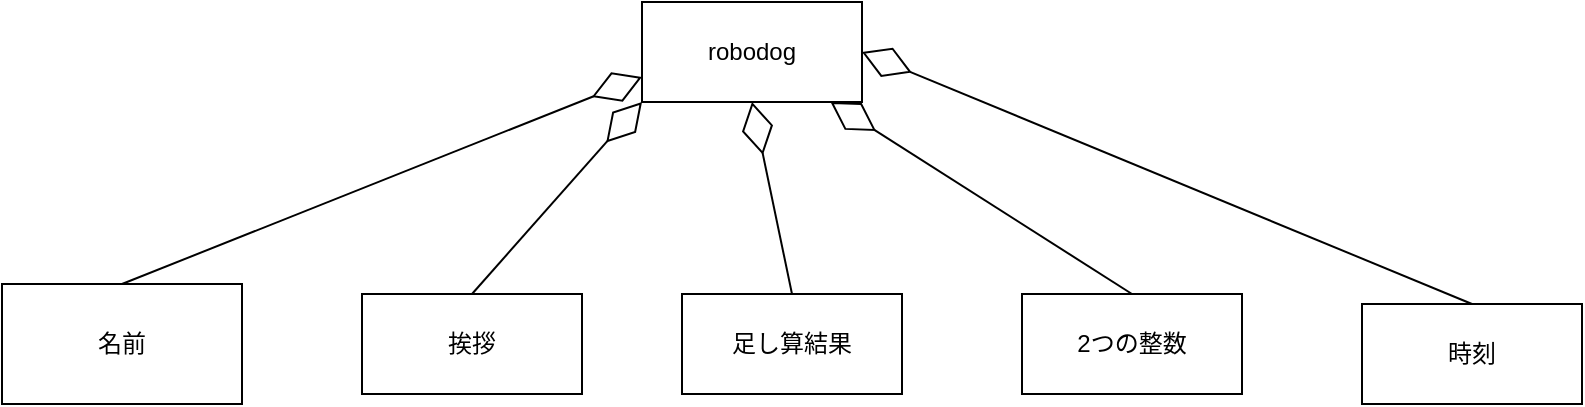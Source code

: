 <mxfile version="28.2.1">
  <diagram name="ページ1" id="Cd133CwD_wAHCtO6-YY5">
    <mxGraphModel dx="565" dy="256" grid="1" gridSize="10" guides="1" tooltips="1" connect="1" arrows="1" fold="1" page="1" pageScale="1" pageWidth="1169" pageHeight="827" math="0" shadow="0">
      <root>
        <mxCell id="0" />
        <mxCell id="1" parent="0" />
        <mxCell id="gb0rAsqHskmrhv_graMS-1" value="名前" style="rounded=0;whiteSpace=wrap;html=1;" vertex="1" parent="1">
          <mxGeometry x="100" y="530" width="120" height="60" as="geometry" />
        </mxCell>
        <mxCell id="gb0rAsqHskmrhv_graMS-7" value="" style="endArrow=diamondThin;endFill=0;endSize=24;html=1;rounded=0;exitX=0.5;exitY=0;exitDx=0;exitDy=0;entryX=0;entryY=0.75;entryDx=0;entryDy=0;" edge="1" parent="1" source="gb0rAsqHskmrhv_graMS-1" target="gb0rAsqHskmrhv_graMS-8">
          <mxGeometry width="160" relative="1" as="geometry">
            <mxPoint x="440" y="240" as="sourcePoint" />
            <mxPoint x="310" y="460" as="targetPoint" />
          </mxGeometry>
        </mxCell>
        <mxCell id="gb0rAsqHskmrhv_graMS-8" value="robodog" style="html=1;whiteSpace=wrap;" vertex="1" parent="1">
          <mxGeometry x="420" y="389" width="110" height="50" as="geometry" />
        </mxCell>
        <mxCell id="gb0rAsqHskmrhv_graMS-9" value="時刻" style="html=1;whiteSpace=wrap;" vertex="1" parent="1">
          <mxGeometry x="780" y="540" width="110" height="50" as="geometry" />
        </mxCell>
        <mxCell id="gb0rAsqHskmrhv_graMS-10" value="足し算結果" style="html=1;whiteSpace=wrap;" vertex="1" parent="1">
          <mxGeometry x="440" y="535" width="110" height="50" as="geometry" />
        </mxCell>
        <mxCell id="gb0rAsqHskmrhv_graMS-11" value="2つの整数" style="html=1;whiteSpace=wrap;" vertex="1" parent="1">
          <mxGeometry x="610" y="535" width="110" height="50" as="geometry" />
        </mxCell>
        <mxCell id="gb0rAsqHskmrhv_graMS-12" value="挨拶" style="html=1;whiteSpace=wrap;" vertex="1" parent="1">
          <mxGeometry x="280" y="535" width="110" height="50" as="geometry" />
        </mxCell>
        <mxCell id="gb0rAsqHskmrhv_graMS-16" value="" style="endArrow=diamondThin;endFill=0;endSize=24;html=1;rounded=0;exitX=0.5;exitY=0;exitDx=0;exitDy=0;entryX=0;entryY=1;entryDx=0;entryDy=0;" edge="1" parent="1" source="gb0rAsqHskmrhv_graMS-12" target="gb0rAsqHskmrhv_graMS-8">
          <mxGeometry width="160" relative="1" as="geometry">
            <mxPoint x="670" y="500" as="sourcePoint" />
            <mxPoint x="830" y="500" as="targetPoint" />
          </mxGeometry>
        </mxCell>
        <mxCell id="gb0rAsqHskmrhv_graMS-17" value="" style="endArrow=diamondThin;endFill=0;endSize=24;html=1;rounded=0;exitX=0.5;exitY=0;exitDx=0;exitDy=0;entryX=0.5;entryY=1;entryDx=0;entryDy=0;" edge="1" parent="1" source="gb0rAsqHskmrhv_graMS-10" target="gb0rAsqHskmrhv_graMS-8">
          <mxGeometry width="160" relative="1" as="geometry">
            <mxPoint x="470" y="500" as="sourcePoint" />
            <mxPoint x="630" y="500" as="targetPoint" />
          </mxGeometry>
        </mxCell>
        <mxCell id="gb0rAsqHskmrhv_graMS-18" value="" style="endArrow=diamondThin;endFill=0;endSize=24;html=1;rounded=0;exitX=0.5;exitY=0;exitDx=0;exitDy=0;" edge="1" parent="1" source="gb0rAsqHskmrhv_graMS-11" target="gb0rAsqHskmrhv_graMS-8">
          <mxGeometry width="160" relative="1" as="geometry">
            <mxPoint x="470" y="500" as="sourcePoint" />
            <mxPoint x="630" y="500" as="targetPoint" />
          </mxGeometry>
        </mxCell>
        <mxCell id="gb0rAsqHskmrhv_graMS-19" value="" style="endArrow=diamondThin;endFill=0;endSize=24;html=1;rounded=0;exitX=0.5;exitY=0;exitDx=0;exitDy=0;entryX=1;entryY=0.5;entryDx=0;entryDy=0;" edge="1" parent="1" source="gb0rAsqHskmrhv_graMS-9" target="gb0rAsqHskmrhv_graMS-8">
          <mxGeometry width="160" relative="1" as="geometry">
            <mxPoint x="610" y="500" as="sourcePoint" />
            <mxPoint x="770" y="500" as="targetPoint" />
          </mxGeometry>
        </mxCell>
      </root>
    </mxGraphModel>
  </diagram>
</mxfile>
